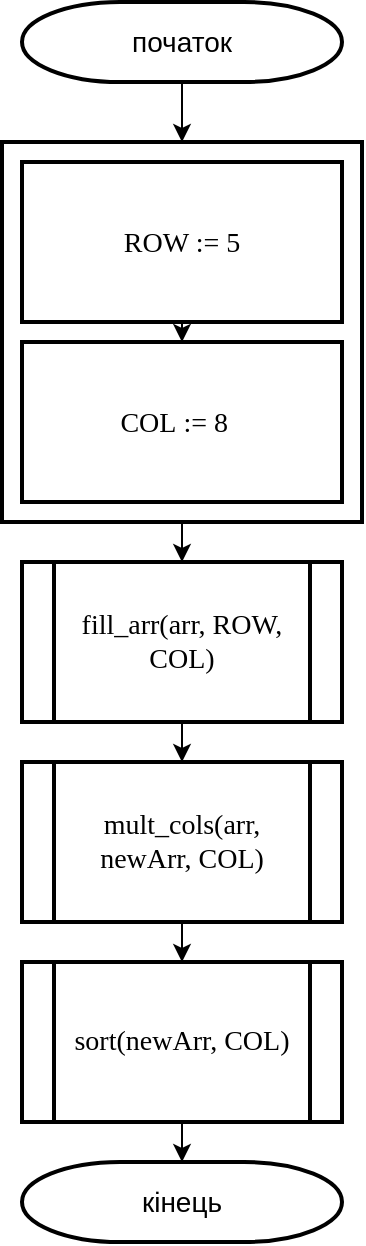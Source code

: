 <mxfile version="13.9.9" type="device"><diagram id="C5RBs43oDa-KdzZeNtuy" name="Page-1"><mxGraphModel dx="852" dy="494" grid="1" gridSize="10" guides="1" tooltips="1" connect="1" arrows="1" fold="1" page="1" pageScale="1" pageWidth="827" pageHeight="1169" math="0" shadow="0"><root><mxCell id="WIyWlLk6GJQsqaUBKTNV-0"/><mxCell id="WIyWlLk6GJQsqaUBKTNV-1" parent="WIyWlLk6GJQsqaUBKTNV-0"/><mxCell id="-KmQ_v96UzxifBvU4wn3-13" value="" style="edgeStyle=orthogonalEdgeStyle;rounded=0;orthogonalLoop=1;jettySize=auto;html=1;fontSize=14;" edge="1" parent="WIyWlLk6GJQsqaUBKTNV-1" source="-KmQ_v96UzxifBvU4wn3-4" target="-KmQ_v96UzxifBvU4wn3-12"><mxGeometry relative="1" as="geometry"/></mxCell><mxCell id="-KmQ_v96UzxifBvU4wn3-4" value="" style="whiteSpace=wrap;html=1;strokeWidth=2;" vertex="1" parent="WIyWlLk6GJQsqaUBKTNV-1"><mxGeometry x="350" y="150" width="180" height="190" as="geometry"/></mxCell><mxCell id="-KmQ_v96UzxifBvU4wn3-5" style="edgeStyle=orthogonalEdgeStyle;rounded=0;orthogonalLoop=1;jettySize=auto;html=1;exitX=0.5;exitY=1;exitDx=0;exitDy=0;exitPerimeter=0;entryX=0.5;entryY=0;entryDx=0;entryDy=0;" edge="1" parent="WIyWlLk6GJQsqaUBKTNV-1" source="-KmQ_v96UzxifBvU4wn3-0" target="-KmQ_v96UzxifBvU4wn3-4"><mxGeometry relative="1" as="geometry"/></mxCell><mxCell id="-KmQ_v96UzxifBvU4wn3-0" value="&lt;font style=&quot;font-size: 14px&quot;&gt;початок&lt;/font&gt;" style="strokeWidth=2;html=1;shape=mxgraph.flowchart.terminator;whiteSpace=wrap;" vertex="1" parent="WIyWlLk6GJQsqaUBKTNV-1"><mxGeometry x="360" y="80" width="160" height="40" as="geometry"/></mxCell><mxCell id="-KmQ_v96UzxifBvU4wn3-6" style="edgeStyle=orthogonalEdgeStyle;rounded=0;orthogonalLoop=1;jettySize=auto;html=1;exitX=0.5;exitY=1;exitDx=0;exitDy=0;entryX=0.5;entryY=0;entryDx=0;entryDy=0;" edge="1" parent="WIyWlLk6GJQsqaUBKTNV-1" source="-KmQ_v96UzxifBvU4wn3-1" target="-KmQ_v96UzxifBvU4wn3-3"><mxGeometry relative="1" as="geometry"/></mxCell><mxCell id="-KmQ_v96UzxifBvU4wn3-1" value="&lt;font style=&quot;font-size: 14px&quot;&gt;&lt;span style=&quot;font-family: &amp;#34;times new roman&amp;#34; , serif&quot;&gt;ROW &lt;/span&gt;&lt;span lang=&quot;EN-US&quot; style=&quot;font-family: &amp;#34;times new roman&amp;#34; , serif&quot;&gt;:&lt;/span&gt;&lt;span style=&quot;font-family: &amp;#34;times new roman&amp;#34; , serif&quot;&gt;= 5&lt;/span&gt;&lt;/font&gt;" style="whiteSpace=wrap;html=1;strokeWidth=2;" vertex="1" parent="WIyWlLk6GJQsqaUBKTNV-1"><mxGeometry x="360" y="160" width="160" height="80" as="geometry"/></mxCell><mxCell id="-KmQ_v96UzxifBvU4wn3-3" value="&lt;p class=&quot;MsoNormal&quot; style=&quot;text-indent: 35.4pt ; line-height: 150% ; font-size: 14px&quot;&gt;&lt;span style=&quot;line-height: 150% ; font-family: &amp;quot;times new roman&amp;quot; , serif&quot;&gt;COL&amp;nbsp;&lt;/span&gt;&lt;span lang=&quot;EN-US&quot; style=&quot;line-height: 150% ; font-family: &amp;quot;times new roman&amp;quot; , serif&quot;&gt;:&lt;/span&gt;&lt;span style=&quot;line-height: 150% ; font-family: &amp;quot;times new roman&amp;quot; , serif&quot;&gt;=&amp;nbsp;8&lt;/span&gt;&lt;/p&gt;" style="whiteSpace=wrap;html=1;strokeWidth=2;align=left;" vertex="1" parent="WIyWlLk6GJQsqaUBKTNV-1"><mxGeometry x="360" y="250" width="160" height="80" as="geometry"/></mxCell><mxCell id="-KmQ_v96UzxifBvU4wn3-15" style="edgeStyle=orthogonalEdgeStyle;rounded=0;orthogonalLoop=1;jettySize=auto;html=1;exitX=0.5;exitY=1;exitDx=0;exitDy=0;entryX=0.5;entryY=0;entryDx=0;entryDy=0;fontSize=14;" edge="1" parent="WIyWlLk6GJQsqaUBKTNV-1" source="-KmQ_v96UzxifBvU4wn3-12" target="-KmQ_v96UzxifBvU4wn3-14"><mxGeometry relative="1" as="geometry"/></mxCell><mxCell id="-KmQ_v96UzxifBvU4wn3-12" value="&lt;font face=&quot;times new roman, serif&quot;&gt;&lt;span style=&quot;font-size: 14px&quot;&gt;fill_arr(arr, ROW, COL)&lt;/span&gt;&lt;/font&gt;" style="shape=process;whiteSpace=wrap;html=1;backgroundOutline=1;strokeWidth=2;" vertex="1" parent="WIyWlLk6GJQsqaUBKTNV-1"><mxGeometry x="360" y="360" width="160" height="80" as="geometry"/></mxCell><mxCell id="-KmQ_v96UzxifBvU4wn3-17" style="edgeStyle=orthogonalEdgeStyle;rounded=0;orthogonalLoop=1;jettySize=auto;html=1;exitX=0.5;exitY=1;exitDx=0;exitDy=0;entryX=0.5;entryY=0;entryDx=0;entryDy=0;fontSize=14;" edge="1" parent="WIyWlLk6GJQsqaUBKTNV-1" source="-KmQ_v96UzxifBvU4wn3-14" target="-KmQ_v96UzxifBvU4wn3-16"><mxGeometry relative="1" as="geometry"/></mxCell><mxCell id="-KmQ_v96UzxifBvU4wn3-14" value="&lt;font face=&quot;times new roman, serif&quot;&gt;&lt;span style=&quot;font-size: 14px&quot;&gt;mult_cols(arr, newArr, COL)&lt;/span&gt;&lt;/font&gt;" style="shape=process;whiteSpace=wrap;html=1;backgroundOutline=1;strokeWidth=2;" vertex="1" parent="WIyWlLk6GJQsqaUBKTNV-1"><mxGeometry x="360" y="460" width="160" height="80" as="geometry"/></mxCell><mxCell id="-KmQ_v96UzxifBvU4wn3-19" style="edgeStyle=orthogonalEdgeStyle;rounded=0;orthogonalLoop=1;jettySize=auto;html=1;exitX=0.5;exitY=1;exitDx=0;exitDy=0;entryX=0.5;entryY=0;entryDx=0;entryDy=0;entryPerimeter=0;fontSize=14;" edge="1" parent="WIyWlLk6GJQsqaUBKTNV-1" source="-KmQ_v96UzxifBvU4wn3-16" target="-KmQ_v96UzxifBvU4wn3-18"><mxGeometry relative="1" as="geometry"/></mxCell><mxCell id="-KmQ_v96UzxifBvU4wn3-16" value="&lt;font face=&quot;times new roman, serif&quot;&gt;&lt;span style=&quot;font-size: 14px&quot;&gt;sort(newArr, COL)&lt;/span&gt;&lt;/font&gt;" style="shape=process;whiteSpace=wrap;html=1;backgroundOutline=1;strokeWidth=2;" vertex="1" parent="WIyWlLk6GJQsqaUBKTNV-1"><mxGeometry x="360" y="560" width="160" height="80" as="geometry"/></mxCell><mxCell id="-KmQ_v96UzxifBvU4wn3-18" value="&lt;span style=&quot;font-size: 14px&quot;&gt;кінець&lt;/span&gt;" style="strokeWidth=2;html=1;shape=mxgraph.flowchart.terminator;whiteSpace=wrap;" vertex="1" parent="WIyWlLk6GJQsqaUBKTNV-1"><mxGeometry x="360" y="660" width="160" height="40" as="geometry"/></mxCell></root></mxGraphModel></diagram></mxfile>